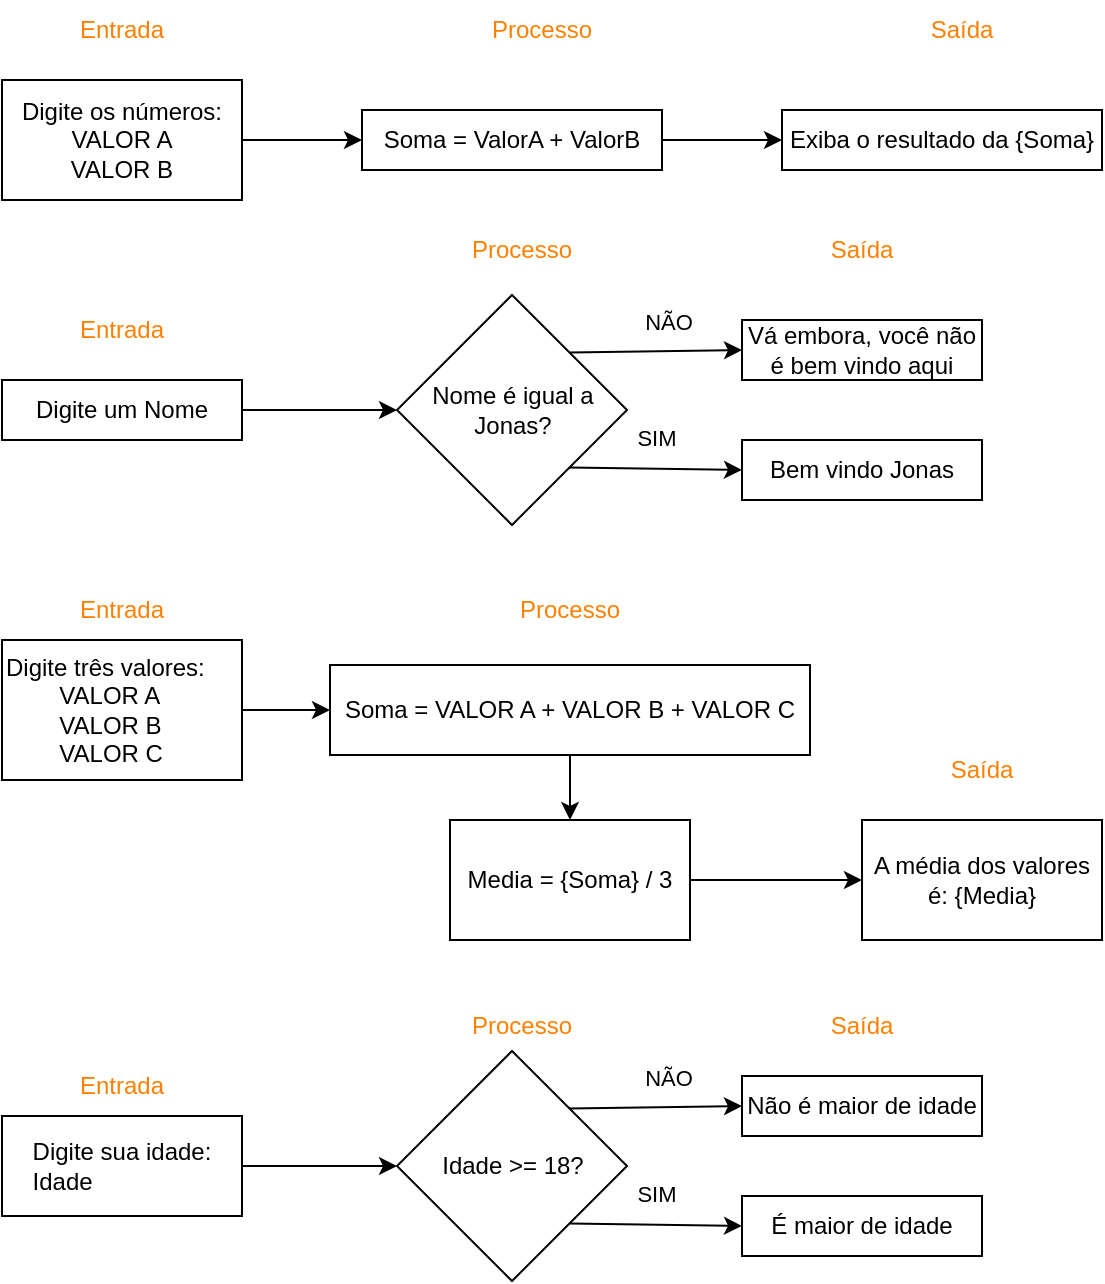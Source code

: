 <mxfile version="26.0.2">
  <diagram name="Página-1" id="0qtDPg-XPkaElGB9iw3Y">
    <mxGraphModel dx="880" dy="434" grid="1" gridSize="10" guides="1" tooltips="1" connect="1" arrows="1" fold="1" page="1" pageScale="1" pageWidth="827" pageHeight="1169" math="0" shadow="0">
      <root>
        <mxCell id="0" />
        <mxCell id="1" parent="0" />
        <mxCell id="zEi2aZbb0SGyR5O4OHdj-27" value="&lt;font style=&quot;color: rgb(255, 128, 0);&quot;&gt;Entrada&lt;/font&gt;" style="text;html=1;align=center;verticalAlign=middle;whiteSpace=wrap;rounded=0;" vertex="1" parent="1">
          <mxGeometry x="40" y="310" width="60" height="30" as="geometry" />
        </mxCell>
        <mxCell id="zEi2aZbb0SGyR5O4OHdj-28" value="&lt;font style=&quot;color: rgb(255, 128, 0);&quot;&gt;Processo&lt;/font&gt;" style="text;html=1;align=center;verticalAlign=middle;whiteSpace=wrap;rounded=0;" vertex="1" parent="1">
          <mxGeometry x="264" y="310" width="60" height="30" as="geometry" />
        </mxCell>
        <mxCell id="zEi2aZbb0SGyR5O4OHdj-29" value="&lt;font style=&quot;color: rgb(255, 128, 0);&quot;&gt;Saída&lt;/font&gt;" style="text;html=1;align=center;verticalAlign=middle;whiteSpace=wrap;rounded=0;" vertex="1" parent="1">
          <mxGeometry x="470" y="390" width="60" height="30" as="geometry" />
        </mxCell>
        <mxCell id="zEi2aZbb0SGyR5O4OHdj-35" value="" style="edgeStyle=orthogonalEdgeStyle;rounded=0;orthogonalLoop=1;jettySize=auto;html=1;" edge="1" parent="1" source="zEi2aZbb0SGyR5O4OHdj-30" target="zEi2aZbb0SGyR5O4OHdj-34">
          <mxGeometry relative="1" as="geometry" />
        </mxCell>
        <mxCell id="zEi2aZbb0SGyR5O4OHdj-30" value="Digite três valores:&lt;div&gt;&lt;span style=&quot;white-space: pre;&quot;&gt;&#x9;&lt;/span&gt;VALOR A&lt;/div&gt;&lt;div&gt;&lt;span style=&quot;white-space: pre;&quot;&gt;&#x9;&lt;/span&gt;VALOR B&lt;/div&gt;&lt;div&gt;&lt;span style=&quot;white-space: pre;&quot;&gt;&#x9;&lt;/span&gt;VALOR C&lt;/div&gt;" style="rounded=0;whiteSpace=wrap;html=1;fillColor=none;align=left;" vertex="1" parent="1">
          <mxGeometry x="10" y="340" width="120" height="70" as="geometry" />
        </mxCell>
        <mxCell id="zEi2aZbb0SGyR5O4OHdj-38" value="" style="edgeStyle=orthogonalEdgeStyle;rounded=0;orthogonalLoop=1;jettySize=auto;html=1;" edge="1" parent="1" source="zEi2aZbb0SGyR5O4OHdj-34" target="zEi2aZbb0SGyR5O4OHdj-37">
          <mxGeometry relative="1" as="geometry" />
        </mxCell>
        <mxCell id="zEi2aZbb0SGyR5O4OHdj-34" value="Soma = VALOR A + VALOR B + VALOR C" style="whiteSpace=wrap;html=1;align=center;fillColor=none;rounded=0;" vertex="1" parent="1">
          <mxGeometry x="174" y="352.5" width="240" height="45" as="geometry" />
        </mxCell>
        <mxCell id="zEi2aZbb0SGyR5O4OHdj-40" value="" style="edgeStyle=orthogonalEdgeStyle;rounded=0;orthogonalLoop=1;jettySize=auto;html=1;" edge="1" parent="1" source="zEi2aZbb0SGyR5O4OHdj-37" target="zEi2aZbb0SGyR5O4OHdj-39">
          <mxGeometry relative="1" as="geometry" />
        </mxCell>
        <mxCell id="zEi2aZbb0SGyR5O4OHdj-37" value="Media = {Soma} / 3" style="whiteSpace=wrap;html=1;align=center;fillColor=none;rounded=0;" vertex="1" parent="1">
          <mxGeometry x="234" y="430" width="120" height="60" as="geometry" />
        </mxCell>
        <mxCell id="zEi2aZbb0SGyR5O4OHdj-39" value="A média dos valores é: {Media}" style="whiteSpace=wrap;html=1;align=center;fillColor=none;rounded=0;" vertex="1" parent="1">
          <mxGeometry x="440" y="430" width="120" height="60" as="geometry" />
        </mxCell>
        <mxCell id="zEi2aZbb0SGyR5O4OHdj-41" value="&lt;font style=&quot;color: rgb(255, 128, 0);&quot;&gt;Entrada&lt;/font&gt;" style="text;html=1;align=center;verticalAlign=middle;whiteSpace=wrap;rounded=0;" vertex="1" parent="1">
          <mxGeometry x="40" y="20" width="60" height="30" as="geometry" />
        </mxCell>
        <mxCell id="zEi2aZbb0SGyR5O4OHdj-42" value="" style="edgeStyle=orthogonalEdgeStyle;rounded=0;orthogonalLoop=1;jettySize=auto;html=1;" edge="1" parent="1" source="zEi2aZbb0SGyR5O4OHdj-43" target="zEi2aZbb0SGyR5O4OHdj-45">
          <mxGeometry relative="1" as="geometry" />
        </mxCell>
        <mxCell id="zEi2aZbb0SGyR5O4OHdj-43" value="Digite os números:&lt;div&gt;VALOR A&lt;/div&gt;&lt;div&gt;VALOR B&lt;/div&gt;" style="rounded=0;whiteSpace=wrap;html=1;fillColor=none;" vertex="1" parent="1">
          <mxGeometry x="10" y="60" width="120" height="60" as="geometry" />
        </mxCell>
        <mxCell id="zEi2aZbb0SGyR5O4OHdj-44" value="" style="edgeStyle=orthogonalEdgeStyle;rounded=0;orthogonalLoop=1;jettySize=auto;html=1;" edge="1" parent="1" source="zEi2aZbb0SGyR5O4OHdj-45" target="zEi2aZbb0SGyR5O4OHdj-46">
          <mxGeometry relative="1" as="geometry" />
        </mxCell>
        <mxCell id="zEi2aZbb0SGyR5O4OHdj-45" value="Soma = ValorA + ValorB" style="whiteSpace=wrap;html=1;rounded=0;fillColor=none;" vertex="1" parent="1">
          <mxGeometry x="190" y="75" width="150" height="30" as="geometry" />
        </mxCell>
        <mxCell id="zEi2aZbb0SGyR5O4OHdj-46" value="Exiba o resultado da {Soma}" style="whiteSpace=wrap;html=1;fillColor=none;rounded=0;" vertex="1" parent="1">
          <mxGeometry x="400" y="75" width="160" height="30" as="geometry" />
        </mxCell>
        <mxCell id="zEi2aZbb0SGyR5O4OHdj-47" value="&lt;font style=&quot;color: rgb(255, 128, 0);&quot;&gt;Processo&lt;/font&gt;" style="text;html=1;align=center;verticalAlign=middle;whiteSpace=wrap;rounded=0;" vertex="1" parent="1">
          <mxGeometry x="250" y="20" width="60" height="30" as="geometry" />
        </mxCell>
        <mxCell id="zEi2aZbb0SGyR5O4OHdj-48" value="&lt;font style=&quot;color: rgb(255, 128, 0);&quot;&gt;Saída&lt;/font&gt;" style="text;html=1;align=center;verticalAlign=middle;whiteSpace=wrap;rounded=0;" vertex="1" parent="1">
          <mxGeometry x="460" y="20" width="60" height="30" as="geometry" />
        </mxCell>
        <mxCell id="zEi2aZbb0SGyR5O4OHdj-49" value="&lt;font style=&quot;color: rgb(255, 128, 0);&quot;&gt;Entrada&lt;/font&gt;" style="text;html=1;align=center;verticalAlign=middle;whiteSpace=wrap;rounded=0;" vertex="1" parent="1">
          <mxGeometry x="40" y="170" width="60" height="30" as="geometry" />
        </mxCell>
        <mxCell id="zEi2aZbb0SGyR5O4OHdj-50" value="" style="edgeStyle=orthogonalEdgeStyle;rounded=0;orthogonalLoop=1;jettySize=auto;html=1;" edge="1" parent="1" source="zEi2aZbb0SGyR5O4OHdj-51" target="zEi2aZbb0SGyR5O4OHdj-52">
          <mxGeometry relative="1" as="geometry" />
        </mxCell>
        <mxCell id="zEi2aZbb0SGyR5O4OHdj-51" value="Digite um Nome" style="rounded=0;whiteSpace=wrap;html=1;fillColor=none;" vertex="1" parent="1">
          <mxGeometry x="10" y="210" width="120" height="30" as="geometry" />
        </mxCell>
        <mxCell id="zEi2aZbb0SGyR5O4OHdj-52" value="Nome é igual a Jonas?" style="rhombus;whiteSpace=wrap;html=1;fillColor=none;rounded=0;" vertex="1" parent="1">
          <mxGeometry x="207.5" y="167.5" width="115" height="115" as="geometry" />
        </mxCell>
        <mxCell id="zEi2aZbb0SGyR5O4OHdj-53" value="Bem vindo Jonas" style="rounded=0;whiteSpace=wrap;html=1;fillColor=none;" vertex="1" parent="1">
          <mxGeometry x="380" y="240" width="120" height="30" as="geometry" />
        </mxCell>
        <mxCell id="zEi2aZbb0SGyR5O4OHdj-54" value="Vá embora, você não é bem vindo aqui" style="rounded=0;whiteSpace=wrap;html=1;fillColor=none;" vertex="1" parent="1">
          <mxGeometry x="380" y="180" width="120" height="30" as="geometry" />
        </mxCell>
        <mxCell id="zEi2aZbb0SGyR5O4OHdj-55" value="" style="endArrow=classic;html=1;rounded=0;entryX=0;entryY=0.5;entryDx=0;entryDy=0;exitX=1;exitY=1;exitDx=0;exitDy=0;" edge="1" parent="1" source="zEi2aZbb0SGyR5O4OHdj-52" target="zEi2aZbb0SGyR5O4OHdj-53">
          <mxGeometry width="50" height="50" relative="1" as="geometry">
            <mxPoint x="390" y="250" as="sourcePoint" />
            <mxPoint x="440" y="200" as="targetPoint" />
          </mxGeometry>
        </mxCell>
        <mxCell id="zEi2aZbb0SGyR5O4OHdj-56" value="SIM" style="edgeLabel;html=1;align=center;verticalAlign=middle;resizable=0;points=[];labelBackgroundColor=none;" vertex="1" connectable="0" parent="zEi2aZbb0SGyR5O4OHdj-55">
          <mxGeometry x="-0.022" y="-3" relative="1" as="geometry">
            <mxPoint x="1" y="-19" as="offset" />
          </mxGeometry>
        </mxCell>
        <mxCell id="zEi2aZbb0SGyR5O4OHdj-57" value="" style="endArrow=classic;html=1;rounded=0;entryX=0;entryY=0.5;entryDx=0;entryDy=0;exitX=1;exitY=0;exitDx=0;exitDy=0;" edge="1" parent="1" source="zEi2aZbb0SGyR5O4OHdj-52" target="zEi2aZbb0SGyR5O4OHdj-54">
          <mxGeometry width="50" height="50" relative="1" as="geometry">
            <mxPoint x="430" y="230" as="sourcePoint" />
            <mxPoint x="374" y="306" as="targetPoint" />
          </mxGeometry>
        </mxCell>
        <mxCell id="zEi2aZbb0SGyR5O4OHdj-58" value="NÃO" style="edgeLabel;html=1;align=center;verticalAlign=middle;resizable=0;points=[];labelBackgroundColor=none;" vertex="1" connectable="0" parent="zEi2aZbb0SGyR5O4OHdj-57">
          <mxGeometry x="-0.154" y="-2" relative="1" as="geometry">
            <mxPoint x="12" y="-17" as="offset" />
          </mxGeometry>
        </mxCell>
        <mxCell id="zEi2aZbb0SGyR5O4OHdj-59" value="&lt;font style=&quot;color: rgb(255, 128, 0);&quot;&gt;Processo&lt;/font&gt;" style="text;html=1;align=center;verticalAlign=middle;whiteSpace=wrap;rounded=0;" vertex="1" parent="1">
          <mxGeometry x="240" y="130" width="60" height="30" as="geometry" />
        </mxCell>
        <mxCell id="zEi2aZbb0SGyR5O4OHdj-60" value="&lt;font style=&quot;color: rgb(255, 128, 0);&quot;&gt;Saída&lt;/font&gt;" style="text;html=1;align=center;verticalAlign=middle;whiteSpace=wrap;rounded=0;" vertex="1" parent="1">
          <mxGeometry x="410" y="130" width="60" height="30" as="geometry" />
        </mxCell>
        <mxCell id="zEi2aZbb0SGyR5O4OHdj-65" value="&lt;font style=&quot;color: rgb(255, 128, 0);&quot;&gt;Entrada&lt;/font&gt;" style="text;html=1;align=center;verticalAlign=middle;whiteSpace=wrap;rounded=0;" vertex="1" parent="1">
          <mxGeometry x="40" y="548" width="60" height="30" as="geometry" />
        </mxCell>
        <mxCell id="zEi2aZbb0SGyR5O4OHdj-66" value="" style="edgeStyle=orthogonalEdgeStyle;rounded=0;orthogonalLoop=1;jettySize=auto;html=1;" edge="1" parent="1" source="zEi2aZbb0SGyR5O4OHdj-67" target="zEi2aZbb0SGyR5O4OHdj-68">
          <mxGeometry relative="1" as="geometry" />
        </mxCell>
        <mxCell id="zEi2aZbb0SGyR5O4OHdj-67" value="&lt;span style=&quot;text-align: left;&quot;&gt;Digite sua idade:&lt;/span&gt;&lt;div style=&quot;text-align: left;&quot;&gt;Idade&lt;/div&gt;" style="rounded=0;whiteSpace=wrap;html=1;fillColor=none;" vertex="1" parent="1">
          <mxGeometry x="10" y="578" width="120" height="50" as="geometry" />
        </mxCell>
        <mxCell id="zEi2aZbb0SGyR5O4OHdj-68" value="Idade &amp;gt;= 18?" style="rhombus;whiteSpace=wrap;html=1;fillColor=none;rounded=0;" vertex="1" parent="1">
          <mxGeometry x="207.5" y="545.5" width="115" height="115" as="geometry" />
        </mxCell>
        <mxCell id="zEi2aZbb0SGyR5O4OHdj-69" value="É maior de idade" style="rounded=0;whiteSpace=wrap;html=1;fillColor=none;" vertex="1" parent="1">
          <mxGeometry x="380" y="618" width="120" height="30" as="geometry" />
        </mxCell>
        <mxCell id="zEi2aZbb0SGyR5O4OHdj-70" value="Não é maior de idade" style="rounded=0;whiteSpace=wrap;html=1;fillColor=none;" vertex="1" parent="1">
          <mxGeometry x="380" y="558" width="120" height="30" as="geometry" />
        </mxCell>
        <mxCell id="zEi2aZbb0SGyR5O4OHdj-71" value="" style="endArrow=classic;html=1;rounded=0;entryX=0;entryY=0.5;entryDx=0;entryDy=0;exitX=1;exitY=1;exitDx=0;exitDy=0;" edge="1" parent="1" source="zEi2aZbb0SGyR5O4OHdj-68" target="zEi2aZbb0SGyR5O4OHdj-69">
          <mxGeometry width="50" height="50" relative="1" as="geometry">
            <mxPoint x="390" y="628" as="sourcePoint" />
            <mxPoint x="440" y="578" as="targetPoint" />
          </mxGeometry>
        </mxCell>
        <mxCell id="zEi2aZbb0SGyR5O4OHdj-72" value="SIM" style="edgeLabel;html=1;align=center;verticalAlign=middle;resizable=0;points=[];labelBackgroundColor=none;" vertex="1" connectable="0" parent="zEi2aZbb0SGyR5O4OHdj-71">
          <mxGeometry x="-0.022" y="-3" relative="1" as="geometry">
            <mxPoint x="1" y="-19" as="offset" />
          </mxGeometry>
        </mxCell>
        <mxCell id="zEi2aZbb0SGyR5O4OHdj-73" value="" style="endArrow=classic;html=1;rounded=0;entryX=0;entryY=0.5;entryDx=0;entryDy=0;exitX=1;exitY=0;exitDx=0;exitDy=0;" edge="1" parent="1" source="zEi2aZbb0SGyR5O4OHdj-68" target="zEi2aZbb0SGyR5O4OHdj-70">
          <mxGeometry width="50" height="50" relative="1" as="geometry">
            <mxPoint x="430" y="608" as="sourcePoint" />
            <mxPoint x="374" y="684" as="targetPoint" />
          </mxGeometry>
        </mxCell>
        <mxCell id="zEi2aZbb0SGyR5O4OHdj-74" value="NÃO" style="edgeLabel;html=1;align=center;verticalAlign=middle;resizable=0;points=[];labelBackgroundColor=none;" vertex="1" connectable="0" parent="zEi2aZbb0SGyR5O4OHdj-73">
          <mxGeometry x="-0.154" y="-2" relative="1" as="geometry">
            <mxPoint x="12" y="-17" as="offset" />
          </mxGeometry>
        </mxCell>
        <mxCell id="zEi2aZbb0SGyR5O4OHdj-75" value="&lt;font style=&quot;color: rgb(255, 128, 0);&quot;&gt;Processo&lt;/font&gt;" style="text;html=1;align=center;verticalAlign=middle;whiteSpace=wrap;rounded=0;" vertex="1" parent="1">
          <mxGeometry x="240" y="518" width="60" height="30" as="geometry" />
        </mxCell>
        <mxCell id="zEi2aZbb0SGyR5O4OHdj-76" value="&lt;font style=&quot;color: rgb(255, 128, 0);&quot;&gt;Saída&lt;/font&gt;" style="text;html=1;align=center;verticalAlign=middle;whiteSpace=wrap;rounded=0;" vertex="1" parent="1">
          <mxGeometry x="410" y="518" width="60" height="30" as="geometry" />
        </mxCell>
      </root>
    </mxGraphModel>
  </diagram>
</mxfile>
